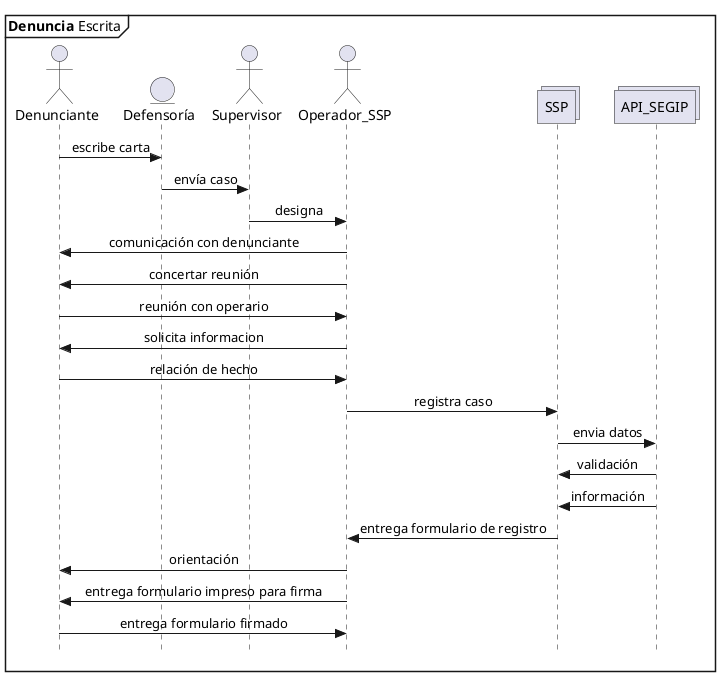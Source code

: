 @startuml Denuncia_Escrita
skinparam Style strictuml
skinparam SequenceMessageAlignment center

mainframe **Denuncia** Escrita

actor Denunciante as pre
entity Defensoría as def
actor Supervisor as sup
actor Operador_SSP as opssp
collections SSP
collections API_SEGIP as segip

pre -> def : escribe carta
def->sup :envía caso
sup->opssp : designa
opssp->pre : comunicación con denunciante
opssp->pre : concertar reunión
pre->opssp : reunión con operario
opssp -> pre : solicita informacion
pre->opssp : relación de hecho
opssp->SSP : registra caso
SSP -> segip : envia datos
segip -> SSP : validación
segip -> SSP : información
SSP->opssp : entrega formulario de registro
opssp->pre : orientación
opssp->pre : entrega formulario impreso para firma
pre->opssp : entrega formulario firmado

@enduml